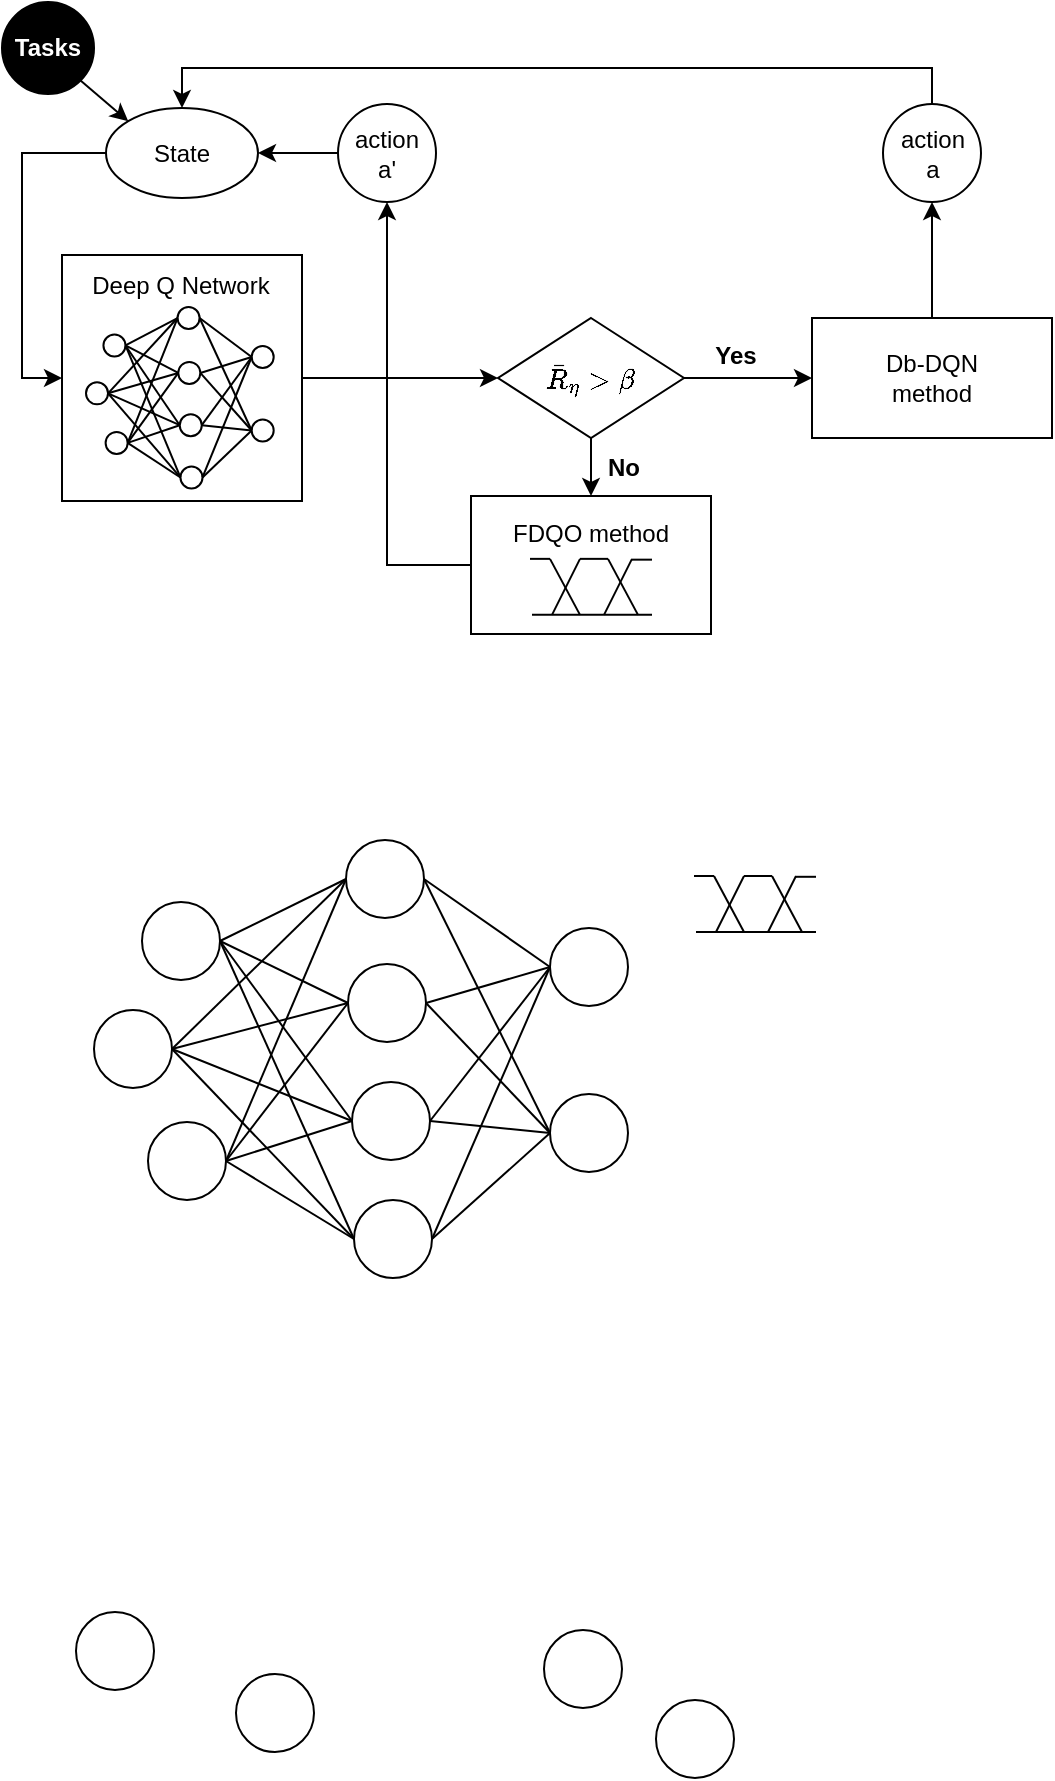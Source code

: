 <mxfile version="16.5.1" type="device"><diagram id="0s6Rx_K3y_5B_K4rI-G-" name="Page-1"><mxGraphModel dx="2040" dy="1036" grid="0" gridSize="10" guides="1" tooltips="1" connect="1" arrows="1" fold="1" page="1" pageScale="1" pageWidth="850" pageHeight="1100" math="1" shadow="0"><root><mxCell id="0"/><mxCell id="1" parent="0"/><mxCell id="oXmII9DBtnkxJrxof5Ps-1" value="" style="ellipse;whiteSpace=wrap;html=1;aspect=fixed;" vertex="1" parent="1"><mxGeometry x="201" y="646" width="39" height="39" as="geometry"/></mxCell><mxCell id="oXmII9DBtnkxJrxof5Ps-2" value="" style="ellipse;whiteSpace=wrap;html=1;aspect=fixed;" vertex="1" parent="1"><mxGeometry x="168" y="1001" width="39" height="39" as="geometry"/></mxCell><mxCell id="oXmII9DBtnkxJrxof5Ps-3" value="" style="ellipse;whiteSpace=wrap;html=1;aspect=fixed;" vertex="1" parent="1"><mxGeometry x="248" y="1032" width="39" height="39" as="geometry"/></mxCell><mxCell id="oXmII9DBtnkxJrxof5Ps-4" value="" style="ellipse;whiteSpace=wrap;html=1;aspect=fixed;" vertex="1" parent="1"><mxGeometry x="303" y="615" width="39" height="39" as="geometry"/></mxCell><mxCell id="oXmII9DBtnkxJrxof5Ps-5" value="" style="ellipse;whiteSpace=wrap;html=1;aspect=fixed;" vertex="1" parent="1"><mxGeometry x="304" y="677" width="39" height="39" as="geometry"/></mxCell><mxCell id="oXmII9DBtnkxJrxof5Ps-6" value="" style="ellipse;whiteSpace=wrap;html=1;aspect=fixed;" vertex="1" parent="1"><mxGeometry x="306" y="736" width="39" height="39" as="geometry"/></mxCell><mxCell id="oXmII9DBtnkxJrxof5Ps-7" value="" style="ellipse;whiteSpace=wrap;html=1;aspect=fixed;" vertex="1" parent="1"><mxGeometry x="458" y="1045" width="39" height="39" as="geometry"/></mxCell><mxCell id="oXmII9DBtnkxJrxof5Ps-8" value="" style="ellipse;whiteSpace=wrap;html=1;aspect=fixed;" vertex="1" parent="1"><mxGeometry x="307" y="795" width="39" height="39" as="geometry"/></mxCell><mxCell id="oXmII9DBtnkxJrxof5Ps-9" value="" style="ellipse;whiteSpace=wrap;html=1;aspect=fixed;" vertex="1" parent="1"><mxGeometry x="402" y="1010" width="39" height="39" as="geometry"/></mxCell><mxCell id="oXmII9DBtnkxJrxof5Ps-12" value="" style="endArrow=none;html=1;rounded=0;exitX=1;exitY=0.5;exitDx=0;exitDy=0;entryX=0;entryY=0.5;entryDx=0;entryDy=0;" edge="1" parent="1" source="oXmII9DBtnkxJrxof5Ps-1" target="oXmII9DBtnkxJrxof5Ps-4"><mxGeometry width="50" height="50" relative="1" as="geometry"><mxPoint x="329" y="733" as="sourcePoint"/><mxPoint x="379" y="683" as="targetPoint"/></mxGeometry></mxCell><mxCell id="oXmII9DBtnkxJrxof5Ps-14" value="" style="endArrow=none;html=1;rounded=0;exitX=1;exitY=0.5;exitDx=0;exitDy=0;entryX=0;entryY=0.5;entryDx=0;entryDy=0;" edge="1" parent="1" source="oXmII9DBtnkxJrxof5Ps-1" target="oXmII9DBtnkxJrxof5Ps-5"><mxGeometry width="50" height="50" relative="1" as="geometry"><mxPoint x="264" y="680.5" as="sourcePoint"/><mxPoint x="313" y="644.5" as="targetPoint"/></mxGeometry></mxCell><mxCell id="oXmII9DBtnkxJrxof5Ps-15" value="" style="endArrow=none;html=1;rounded=0;entryX=0;entryY=0.5;entryDx=0;entryDy=0;exitX=1;exitY=0.5;exitDx=0;exitDy=0;" edge="1" parent="1" source="oXmII9DBtnkxJrxof5Ps-1" target="oXmII9DBtnkxJrxof5Ps-6"><mxGeometry width="50" height="50" relative="1" as="geometry"><mxPoint x="260" y="693" as="sourcePoint"/><mxPoint x="323" y="654.5" as="targetPoint"/></mxGeometry></mxCell><mxCell id="oXmII9DBtnkxJrxof5Ps-16" value="" style="endArrow=none;html=1;rounded=0;exitX=1;exitY=0.5;exitDx=0;exitDy=0;entryX=0;entryY=0.5;entryDx=0;entryDy=0;" edge="1" parent="1" source="oXmII9DBtnkxJrxof5Ps-1" target="oXmII9DBtnkxJrxof5Ps-8"><mxGeometry width="50" height="50" relative="1" as="geometry"><mxPoint x="284" y="700.5" as="sourcePoint"/><mxPoint x="333" y="664.5" as="targetPoint"/></mxGeometry></mxCell><mxCell id="oXmII9DBtnkxJrxof5Ps-17" value="" style="ellipse;whiteSpace=wrap;html=1;aspect=fixed;" vertex="1" parent="1"><mxGeometry x="177" y="700" width="39" height="39" as="geometry"/></mxCell><mxCell id="oXmII9DBtnkxJrxof5Ps-18" value="" style="endArrow=none;html=1;rounded=0;exitX=1;exitY=0.5;exitDx=0;exitDy=0;entryX=0;entryY=0.5;entryDx=0;entryDy=0;" edge="1" parent="1" source="oXmII9DBtnkxJrxof5Ps-17" target="oXmII9DBtnkxJrxof5Ps-4"><mxGeometry width="50" height="50" relative="1" as="geometry"><mxPoint x="307" y="799.5" as="sourcePoint"/><mxPoint x="281.0" y="701" as="targetPoint"/></mxGeometry></mxCell><mxCell id="oXmII9DBtnkxJrxof5Ps-19" value="" style="endArrow=none;html=1;rounded=0;exitX=1;exitY=0.5;exitDx=0;exitDy=0;entryX=0;entryY=0.5;entryDx=0;entryDy=0;" edge="1" parent="1" source="oXmII9DBtnkxJrxof5Ps-17" target="oXmII9DBtnkxJrxof5Ps-5"><mxGeometry width="50" height="50" relative="1" as="geometry"><mxPoint x="242" y="747" as="sourcePoint"/><mxPoint x="282.0" y="763" as="targetPoint"/></mxGeometry></mxCell><mxCell id="oXmII9DBtnkxJrxof5Ps-20" value="" style="endArrow=none;html=1;rounded=0;exitX=1;exitY=0.5;exitDx=0;exitDy=0;entryX=0;entryY=0.5;entryDx=0;entryDy=0;" edge="1" parent="1" source="oXmII9DBtnkxJrxof5Ps-17" target="oXmII9DBtnkxJrxof5Ps-6"><mxGeometry width="50" height="50" relative="1" as="geometry"><mxPoint x="238" y="759.5" as="sourcePoint"/><mxPoint x="260" y="809" as="targetPoint"/></mxGeometry></mxCell><mxCell id="oXmII9DBtnkxJrxof5Ps-21" value="" style="endArrow=none;html=1;rounded=0;exitX=1;exitY=0.5;exitDx=0;exitDy=0;entryX=0;entryY=0.5;entryDx=0;entryDy=0;" edge="1" parent="1" source="oXmII9DBtnkxJrxof5Ps-17" target="oXmII9DBtnkxJrxof5Ps-8"><mxGeometry width="50" height="50" relative="1" as="geometry"><mxPoint x="262" y="767" as="sourcePoint"/><mxPoint x="285.0" y="881.0" as="targetPoint"/></mxGeometry></mxCell><mxCell id="oXmII9DBtnkxJrxof5Ps-22" value="" style="ellipse;whiteSpace=wrap;html=1;aspect=fixed;" vertex="1" parent="1"><mxGeometry x="204" y="756" width="39" height="39" as="geometry"/></mxCell><mxCell id="oXmII9DBtnkxJrxof5Ps-23" value="" style="endArrow=none;html=1;rounded=0;exitX=1;exitY=0.5;exitDx=0;exitDy=0;entryX=0;entryY=0.5;entryDx=0;entryDy=0;" edge="1" parent="1" source="oXmII9DBtnkxJrxof5Ps-22" target="oXmII9DBtnkxJrxof5Ps-4"><mxGeometry width="50" height="50" relative="1" as="geometry"><mxPoint x="322" y="863.5" as="sourcePoint"/><mxPoint x="296.0" y="765" as="targetPoint"/></mxGeometry></mxCell><mxCell id="oXmII9DBtnkxJrxof5Ps-24" value="" style="endArrow=none;html=1;rounded=0;exitX=1;exitY=0.5;exitDx=0;exitDy=0;entryX=0;entryY=0.5;entryDx=0;entryDy=0;" edge="1" parent="1" source="oXmII9DBtnkxJrxof5Ps-22" target="oXmII9DBtnkxJrxof5Ps-5"><mxGeometry width="50" height="50" relative="1" as="geometry"><mxPoint x="257" y="811" as="sourcePoint"/><mxPoint x="297.0" y="827" as="targetPoint"/></mxGeometry></mxCell><mxCell id="oXmII9DBtnkxJrxof5Ps-25" value="" style="endArrow=none;html=1;rounded=0;entryX=0;entryY=0.5;entryDx=0;entryDy=0;exitX=1;exitY=0.5;exitDx=0;exitDy=0;" edge="1" parent="1" source="oXmII9DBtnkxJrxof5Ps-22" target="oXmII9DBtnkxJrxof5Ps-6"><mxGeometry width="50" height="50" relative="1" as="geometry"><mxPoint x="253" y="823.5" as="sourcePoint"/><mxPoint x="299.0" y="886" as="targetPoint"/></mxGeometry></mxCell><mxCell id="oXmII9DBtnkxJrxof5Ps-26" value="" style="endArrow=none;html=1;rounded=0;exitX=1;exitY=0.5;exitDx=0;exitDy=0;entryX=0;entryY=0.5;entryDx=0;entryDy=0;" edge="1" parent="1" source="oXmII9DBtnkxJrxof5Ps-22" target="oXmII9DBtnkxJrxof5Ps-8"><mxGeometry width="50" height="50" relative="1" as="geometry"><mxPoint x="277" y="831" as="sourcePoint"/><mxPoint x="300.0" y="945.0" as="targetPoint"/></mxGeometry></mxCell><mxCell id="oXmII9DBtnkxJrxof5Ps-28" value="" style="ellipse;whiteSpace=wrap;html=1;aspect=fixed;" vertex="1" parent="1"><mxGeometry x="405" y="659" width="39" height="39" as="geometry"/></mxCell><mxCell id="oXmII9DBtnkxJrxof5Ps-29" value="" style="endArrow=none;html=1;rounded=0;exitX=0;exitY=0.5;exitDx=0;exitDy=0;entryX=1;entryY=0.5;entryDx=0;entryDy=0;" edge="1" parent="1" source="oXmII9DBtnkxJrxof5Ps-28" target="oXmII9DBtnkxJrxof5Ps-5"><mxGeometry width="50" height="50" relative="1" as="geometry"><mxPoint x="512" y="671" as="sourcePoint"/><mxPoint x="486.0" y="657" as="targetPoint"/></mxGeometry></mxCell><mxCell id="oXmII9DBtnkxJrxof5Ps-30" value="" style="endArrow=none;html=1;rounded=0;entryX=0;entryY=0.5;entryDx=0;entryDy=0;exitX=1;exitY=0.5;exitDx=0;exitDy=0;" edge="1" parent="1" source="oXmII9DBtnkxJrxof5Ps-6" target="oXmII9DBtnkxJrxof5Ps-28"><mxGeometry width="50" height="50" relative="1" as="geometry"><mxPoint x="543" y="771" as="sourcePoint"/><mxPoint x="383" y="788" as="targetPoint"/></mxGeometry></mxCell><mxCell id="oXmII9DBtnkxJrxof5Ps-31" value="" style="endArrow=none;html=1;rounded=0;entryX=0;entryY=0.5;entryDx=0;entryDy=0;exitX=1;exitY=0.5;exitDx=0;exitDy=0;" edge="1" parent="1" source="oXmII9DBtnkxJrxof5Ps-4" target="oXmII9DBtnkxJrxof5Ps-28"><mxGeometry width="50" height="50" relative="1" as="geometry"><mxPoint x="418" y="587" as="sourcePoint"/><mxPoint x="489.0" y="778" as="targetPoint"/></mxGeometry></mxCell><mxCell id="oXmII9DBtnkxJrxof5Ps-32" value="" style="endArrow=none;html=1;rounded=0;exitX=0;exitY=0.5;exitDx=0;exitDy=0;entryX=1;entryY=0.5;entryDx=0;entryDy=0;" edge="1" parent="1" source="oXmII9DBtnkxJrxof5Ps-28" target="oXmII9DBtnkxJrxof5Ps-8"><mxGeometry width="50" height="50" relative="1" as="geometry"><mxPoint x="387" y="740" as="sourcePoint"/><mxPoint x="374" y="846" as="targetPoint"/></mxGeometry></mxCell><mxCell id="oXmII9DBtnkxJrxof5Ps-33" value="" style="ellipse;whiteSpace=wrap;html=1;aspect=fixed;" vertex="1" parent="1"><mxGeometry x="405" y="742" width="39" height="39" as="geometry"/></mxCell><mxCell id="oXmII9DBtnkxJrxof5Ps-34" value="" style="endArrow=none;html=1;rounded=0;exitX=0;exitY=0.5;exitDx=0;exitDy=0;entryX=1;entryY=0.5;entryDx=0;entryDy=0;" edge="1" parent="1" source="oXmII9DBtnkxJrxof5Ps-33" target="oXmII9DBtnkxJrxof5Ps-5"><mxGeometry width="50" height="50" relative="1" as="geometry"><mxPoint x="554" y="774.5" as="sourcePoint"/><mxPoint x="375.0" y="700" as="targetPoint"/></mxGeometry></mxCell><mxCell id="oXmII9DBtnkxJrxof5Ps-35" value="" style="endArrow=none;html=1;rounded=0;entryX=0;entryY=0.5;entryDx=0;entryDy=0;exitX=1;exitY=0.5;exitDx=0;exitDy=0;" edge="1" parent="1" target="oXmII9DBtnkxJrxof5Ps-33" source="oXmII9DBtnkxJrxof5Ps-6"><mxGeometry width="50" height="50" relative="1" as="geometry"><mxPoint x="377.0" y="759" as="sourcePoint"/><mxPoint x="425" y="891.5" as="targetPoint"/></mxGeometry></mxCell><mxCell id="oXmII9DBtnkxJrxof5Ps-36" value="" style="endArrow=none;html=1;rounded=0;entryX=0;entryY=0.5;entryDx=0;entryDy=0;exitX=1;exitY=0.5;exitDx=0;exitDy=0;" edge="1" parent="1" target="oXmII9DBtnkxJrxof5Ps-33" source="oXmII9DBtnkxJrxof5Ps-4"><mxGeometry width="50" height="50" relative="1" as="geometry"><mxPoint x="374.0" y="638" as="sourcePoint"/><mxPoint x="531.0" y="881.5" as="targetPoint"/></mxGeometry></mxCell><mxCell id="oXmII9DBtnkxJrxof5Ps-37" value="" style="endArrow=none;html=1;rounded=0;exitX=0;exitY=0.5;exitDx=0;exitDy=0;entryX=1;entryY=0.5;entryDx=0;entryDy=0;" edge="1" parent="1" source="oXmII9DBtnkxJrxof5Ps-33" target="oXmII9DBtnkxJrxof5Ps-8"><mxGeometry width="50" height="50" relative="1" as="geometry"><mxPoint x="429" y="843.5" as="sourcePoint"/><mxPoint x="378.0" y="818.0" as="targetPoint"/></mxGeometry></mxCell><mxCell id="oXmII9DBtnkxJrxof5Ps-124" style="edgeStyle=orthogonalEdgeStyle;rounded=0;orthogonalLoop=1;jettySize=auto;html=1;entryX=0;entryY=0.5;entryDx=0;entryDy=0;fontColor=#000000;" edge="1" parent="1" source="oXmII9DBtnkxJrxof5Ps-40" target="oXmII9DBtnkxJrxof5Ps-57"><mxGeometry relative="1" as="geometry"><Array as="points"><mxPoint x="141" y="271"/><mxPoint x="141" y="384"/></Array></mxGeometry></mxCell><mxCell id="oXmII9DBtnkxJrxof5Ps-40" value="State" style="ellipse;whiteSpace=wrap;html=1;" vertex="1" parent="1"><mxGeometry x="183" y="249" width="76" height="45" as="geometry"/></mxCell><mxCell id="oXmII9DBtnkxJrxof5Ps-125" style="edgeStyle=orthogonalEdgeStyle;rounded=0;orthogonalLoop=1;jettySize=auto;html=1;fontColor=#000000;" edge="1" parent="1" source="oXmII9DBtnkxJrxof5Ps-41" target="oXmII9DBtnkxJrxof5Ps-40"><mxGeometry relative="1" as="geometry"/></mxCell><mxCell id="oXmII9DBtnkxJrxof5Ps-41" value="action&lt;br&gt;a'" style="ellipse;whiteSpace=wrap;html=1;aspect=fixed;" vertex="1" parent="1"><mxGeometry x="299" y="247" width="49" height="49" as="geometry"/></mxCell><mxCell id="oXmII9DBtnkxJrxof5Ps-93" style="edgeStyle=orthogonalEdgeStyle;rounded=0;orthogonalLoop=1;jettySize=auto;html=1;entryX=0;entryY=0.5;entryDx=0;entryDy=0;fontColor=#000000;" edge="1" parent="1" source="oXmII9DBtnkxJrxof5Ps-42" target="oXmII9DBtnkxJrxof5Ps-45"><mxGeometry relative="1" as="geometry"/></mxCell><mxCell id="oXmII9DBtnkxJrxof5Ps-123" style="edgeStyle=orthogonalEdgeStyle;rounded=0;orthogonalLoop=1;jettySize=auto;html=1;fontColor=#000000;entryX=0.5;entryY=0;entryDx=0;entryDy=0;" edge="1" parent="1" source="oXmII9DBtnkxJrxof5Ps-42" target="oXmII9DBtnkxJrxof5Ps-96"><mxGeometry relative="1" as="geometry"><mxPoint x="399" y="417" as="targetPoint"/></mxGeometry></mxCell><mxCell id="oXmII9DBtnkxJrxof5Ps-42" value="$$\bar{R}_{\eta} &amp;gt; \beta$$" style="rhombus;whiteSpace=wrap;html=1;" vertex="1" parent="1"><mxGeometry x="379" y="354" width="93" height="60" as="geometry"/></mxCell><mxCell id="oXmII9DBtnkxJrxof5Ps-44" value="&lt;font color=&quot;#ffffff&quot;&gt;&lt;b&gt;Tasks&lt;/b&gt;&lt;/font&gt;" style="ellipse;whiteSpace=wrap;html=1;aspect=fixed;strokeColor=#000000;fillColor=#000000;" vertex="1" parent="1"><mxGeometry x="131" y="196" width="46" height="46" as="geometry"/></mxCell><mxCell id="oXmII9DBtnkxJrxof5Ps-94" value="" style="edgeStyle=orthogonalEdgeStyle;rounded=0;orthogonalLoop=1;jettySize=auto;html=1;fontColor=#000000;" edge="1" parent="1" source="oXmII9DBtnkxJrxof5Ps-45" target="oXmII9DBtnkxJrxof5Ps-46"><mxGeometry relative="1" as="geometry"/></mxCell><mxCell id="oXmII9DBtnkxJrxof5Ps-45" value="&lt;font color=&quot;#000000&quot;&gt;Db-DQN&lt;br&gt;method&lt;br&gt;&lt;/font&gt;" style="rounded=0;whiteSpace=wrap;html=1;fontColor=#FFFFFF;strokeColor=#000000;fillColor=#FFFFFF;" vertex="1" parent="1"><mxGeometry x="536" y="354" width="120" height="60" as="geometry"/></mxCell><mxCell id="oXmII9DBtnkxJrxof5Ps-95" style="edgeStyle=orthogonalEdgeStyle;rounded=0;orthogonalLoop=1;jettySize=auto;html=1;entryX=0.5;entryY=0;entryDx=0;entryDy=0;fontColor=#000000;" edge="1" parent="1" source="oXmII9DBtnkxJrxof5Ps-46" target="oXmII9DBtnkxJrxof5Ps-40"><mxGeometry relative="1" as="geometry"><Array as="points"><mxPoint x="596" y="229"/><mxPoint x="221" y="229"/></Array></mxGeometry></mxCell><mxCell id="oXmII9DBtnkxJrxof5Ps-46" value="action&lt;br&gt;a" style="ellipse;whiteSpace=wrap;html=1;aspect=fixed;" vertex="1" parent="1"><mxGeometry x="571.5" y="247" width="49" height="49" as="geometry"/></mxCell><mxCell id="oXmII9DBtnkxJrxof5Ps-47" value="" style="endArrow=none;html=1;rounded=0;fontColor=#000000;" edge="1" parent="1"><mxGeometry width="50" height="50" relative="1" as="geometry"><mxPoint x="477" y="633" as="sourcePoint"/><mxPoint x="487" y="633" as="targetPoint"/></mxGeometry></mxCell><mxCell id="oXmII9DBtnkxJrxof5Ps-49" value="" style="endArrow=none;html=1;rounded=0;fontColor=#000000;" edge="1" parent="1"><mxGeometry width="50" height="50" relative="1" as="geometry"><mxPoint x="502" y="633" as="sourcePoint"/><mxPoint x="516" y="633" as="targetPoint"/></mxGeometry></mxCell><mxCell id="oXmII9DBtnkxJrxof5Ps-50" value="" style="endArrow=none;html=1;rounded=0;fontColor=#000000;" edge="1" parent="1"><mxGeometry width="50" height="50" relative="1" as="geometry"><mxPoint x="487" y="633" as="sourcePoint"/><mxPoint x="502" y="661" as="targetPoint"/></mxGeometry></mxCell><mxCell id="oXmII9DBtnkxJrxof5Ps-51" value="" style="endArrow=none;html=1;rounded=0;fontColor=#000000;" edge="1" parent="1"><mxGeometry width="50" height="50" relative="1" as="geometry"><mxPoint x="488" y="661" as="sourcePoint"/><mxPoint x="502" y="633" as="targetPoint"/></mxGeometry></mxCell><mxCell id="oXmII9DBtnkxJrxof5Ps-53" value="" style="endArrow=none;html=1;rounded=0;fontColor=#000000;" edge="1" parent="1"><mxGeometry width="50" height="50" relative="1" as="geometry"><mxPoint x="478" y="661" as="sourcePoint"/><mxPoint x="538" y="661" as="targetPoint"/></mxGeometry></mxCell><mxCell id="oXmII9DBtnkxJrxof5Ps-54" value="" style="endArrow=none;html=1;rounded=0;fontColor=#000000;" edge="1" parent="1"><mxGeometry width="50" height="50" relative="1" as="geometry"><mxPoint x="528" y="633.4" as="sourcePoint"/><mxPoint x="538" y="633.4" as="targetPoint"/></mxGeometry></mxCell><mxCell id="oXmII9DBtnkxJrxof5Ps-55" value="" style="endArrow=none;html=1;rounded=0;fontColor=#000000;" edge="1" parent="1"><mxGeometry width="50" height="50" relative="1" as="geometry"><mxPoint x="516" y="633" as="sourcePoint"/><mxPoint x="531" y="661.0" as="targetPoint"/></mxGeometry></mxCell><mxCell id="oXmII9DBtnkxJrxof5Ps-56" value="" style="endArrow=none;html=1;rounded=0;fontColor=#000000;" edge="1" parent="1"><mxGeometry width="50" height="50" relative="1" as="geometry"><mxPoint x="514" y="661.0" as="sourcePoint"/><mxPoint x="528" y="633" as="targetPoint"/></mxGeometry></mxCell><mxCell id="oXmII9DBtnkxJrxof5Ps-92" style="edgeStyle=orthogonalEdgeStyle;rounded=0;orthogonalLoop=1;jettySize=auto;html=1;entryX=0;entryY=0.5;entryDx=0;entryDy=0;fontColor=#000000;" edge="1" parent="1" source="oXmII9DBtnkxJrxof5Ps-57" target="oXmII9DBtnkxJrxof5Ps-42"><mxGeometry relative="1" as="geometry"/></mxCell><mxCell id="oXmII9DBtnkxJrxof5Ps-57" value="" style="rounded=0;whiteSpace=wrap;html=1;fontColor=#000000;strokeColor=#000000;fillColor=#FFFFFF;" vertex="1" parent="1"><mxGeometry x="161" y="322.5" width="120" height="123" as="geometry"/></mxCell><mxCell id="oXmII9DBtnkxJrxof5Ps-58" value="Deep Q Network" style="text;html=1;strokeColor=none;fillColor=none;align=center;verticalAlign=middle;whiteSpace=wrap;rounded=0;fontColor=#000000;" vertex="1" parent="1"><mxGeometry x="171" y="322.5" width="99" height="30" as="geometry"/></mxCell><mxCell id="oXmII9DBtnkxJrxof5Ps-88" value="" style="group" vertex="1" connectable="0" parent="1"><mxGeometry x="173" y="348.5" width="97" height="97" as="geometry"/></mxCell><mxCell id="oXmII9DBtnkxJrxof5Ps-59" value="" style="ellipse;whiteSpace=wrap;html=1;aspect=fixed;" vertex="1" parent="oXmII9DBtnkxJrxof5Ps-88"><mxGeometry x="8.719" y="13.731" width="11.019" height="11.019" as="geometry"/></mxCell><mxCell id="oXmII9DBtnkxJrxof5Ps-60" value="" style="ellipse;whiteSpace=wrap;html=1;aspect=fixed;" vertex="1" parent="oXmII9DBtnkxJrxof5Ps-88"><mxGeometry x="45.775" width="11.019" height="11.019" as="geometry"/></mxCell><mxCell id="oXmII9DBtnkxJrxof5Ps-61" value="" style="ellipse;whiteSpace=wrap;html=1;aspect=fixed;" vertex="1" parent="oXmII9DBtnkxJrxof5Ps-88"><mxGeometry x="46.139" y="27.461" width="11.019" height="11.019" as="geometry"/></mxCell><mxCell id="oXmII9DBtnkxJrxof5Ps-62" value="" style="ellipse;whiteSpace=wrap;html=1;aspect=fixed;" vertex="1" parent="oXmII9DBtnkxJrxof5Ps-88"><mxGeometry x="46.865" y="53.594" width="11.019" height="11.019" as="geometry"/></mxCell><mxCell id="oXmII9DBtnkxJrxof5Ps-63" value="" style="ellipse;whiteSpace=wrap;html=1;aspect=fixed;" vertex="1" parent="oXmII9DBtnkxJrxof5Ps-88"><mxGeometry x="47.228" y="79.726" width="11.019" height="11.019" as="geometry"/></mxCell><mxCell id="oXmII9DBtnkxJrxof5Ps-64" value="" style="endArrow=none;html=1;rounded=0;exitX=1;exitY=0.5;exitDx=0;exitDy=0;entryX=0;entryY=0.5;entryDx=0;entryDy=0;" edge="1" parent="oXmII9DBtnkxJrxof5Ps-88" source="oXmII9DBtnkxJrxof5Ps-59" target="oXmII9DBtnkxJrxof5Ps-60"><mxGeometry width="50" height="50" relative="1" as="geometry"><mxPoint x="55.221" y="52.265" as="sourcePoint"/><mxPoint x="73.386" y="30.119" as="targetPoint"/></mxGeometry></mxCell><mxCell id="oXmII9DBtnkxJrxof5Ps-65" value="" style="endArrow=none;html=1;rounded=0;exitX=1;exitY=0.5;exitDx=0;exitDy=0;entryX=0;entryY=0.5;entryDx=0;entryDy=0;" edge="1" parent="oXmII9DBtnkxJrxof5Ps-88" source="oXmII9DBtnkxJrxof5Ps-59" target="oXmII9DBtnkxJrxof5Ps-61"><mxGeometry width="50" height="50" relative="1" as="geometry"><mxPoint x="31.607" y="29.011" as="sourcePoint"/><mxPoint x="49.408" y="13.066" as="targetPoint"/></mxGeometry></mxCell><mxCell id="oXmII9DBtnkxJrxof5Ps-66" value="" style="endArrow=none;html=1;rounded=0;entryX=0;entryY=0.5;entryDx=0;entryDy=0;exitX=1;exitY=0.5;exitDx=0;exitDy=0;" edge="1" parent="oXmII9DBtnkxJrxof5Ps-88" source="oXmII9DBtnkxJrxof5Ps-59" target="oXmII9DBtnkxJrxof5Ps-62"><mxGeometry width="50" height="50" relative="1" as="geometry"><mxPoint x="30.154" y="34.548" as="sourcePoint"/><mxPoint x="53.041" y="17.495" as="targetPoint"/></mxGeometry></mxCell><mxCell id="oXmII9DBtnkxJrxof5Ps-67" value="" style="endArrow=none;html=1;rounded=0;exitX=1;exitY=0.5;exitDx=0;exitDy=0;entryX=0;entryY=0.5;entryDx=0;entryDy=0;" edge="1" parent="oXmII9DBtnkxJrxof5Ps-88" source="oXmII9DBtnkxJrxof5Ps-59" target="oXmII9DBtnkxJrxof5Ps-63"><mxGeometry width="50" height="50" relative="1" as="geometry"><mxPoint x="38.873" y="37.87" as="sourcePoint"/><mxPoint x="56.674" y="21.925" as="targetPoint"/></mxGeometry></mxCell><mxCell id="oXmII9DBtnkxJrxof5Ps-68" value="" style="ellipse;whiteSpace=wrap;html=1;aspect=fixed;" vertex="1" parent="oXmII9DBtnkxJrxof5Ps-88"><mxGeometry y="37.648" width="11.019" height="11.019" as="geometry"/></mxCell><mxCell id="oXmII9DBtnkxJrxof5Ps-69" value="" style="endArrow=none;html=1;rounded=0;exitX=1;exitY=0.5;exitDx=0;exitDy=0;entryX=0;entryY=0.5;entryDx=0;entryDy=0;" edge="1" parent="oXmII9DBtnkxJrxof5Ps-88" source="oXmII9DBtnkxJrxof5Ps-68" target="oXmII9DBtnkxJrxof5Ps-60"><mxGeometry width="50" height="50" relative="1" as="geometry"><mxPoint x="47.228" y="81.719" as="sourcePoint"/><mxPoint x="37.783" y="38.091" as="targetPoint"/></mxGeometry></mxCell><mxCell id="oXmII9DBtnkxJrxof5Ps-70" value="" style="endArrow=none;html=1;rounded=0;exitX=1;exitY=0.5;exitDx=0;exitDy=0;entryX=0;entryY=0.5;entryDx=0;entryDy=0;" edge="1" parent="oXmII9DBtnkxJrxof5Ps-88" source="oXmII9DBtnkxJrxof5Ps-68" target="oXmII9DBtnkxJrxof5Ps-61"><mxGeometry width="50" height="50" relative="1" as="geometry"><mxPoint x="23.614" y="58.466" as="sourcePoint"/><mxPoint x="38.146" y="65.553" as="targetPoint"/></mxGeometry></mxCell><mxCell id="oXmII9DBtnkxJrxof5Ps-71" value="" style="endArrow=none;html=1;rounded=0;exitX=1;exitY=0.5;exitDx=0;exitDy=0;entryX=0;entryY=0.5;entryDx=0;entryDy=0;" edge="1" parent="oXmII9DBtnkxJrxof5Ps-88" source="oXmII9DBtnkxJrxof5Ps-68" target="oXmII9DBtnkxJrxof5Ps-62"><mxGeometry width="50" height="50" relative="1" as="geometry"><mxPoint x="22.161" y="64.002" as="sourcePoint"/><mxPoint x="30.154" y="85.927" as="targetPoint"/></mxGeometry></mxCell><mxCell id="oXmII9DBtnkxJrxof5Ps-72" value="" style="endArrow=none;html=1;rounded=0;exitX=1;exitY=0.5;exitDx=0;exitDy=0;entryX=0;entryY=0.5;entryDx=0;entryDy=0;" edge="1" parent="oXmII9DBtnkxJrxof5Ps-88" source="oXmII9DBtnkxJrxof5Ps-68" target="oXmII9DBtnkxJrxof5Ps-63"><mxGeometry width="50" height="50" relative="1" as="geometry"><mxPoint x="30.88" y="67.324" as="sourcePoint"/><mxPoint x="39.236" y="117.817" as="targetPoint"/></mxGeometry></mxCell><mxCell id="oXmII9DBtnkxJrxof5Ps-73" value="" style="ellipse;whiteSpace=wrap;html=1;aspect=fixed;" vertex="1" parent="oXmII9DBtnkxJrxof5Ps-88"><mxGeometry x="9.809" y="62.452" width="11.019" height="11.019" as="geometry"/></mxCell><mxCell id="oXmII9DBtnkxJrxof5Ps-74" value="" style="endArrow=none;html=1;rounded=0;exitX=1;exitY=0.5;exitDx=0;exitDy=0;entryX=0;entryY=0.5;entryDx=0;entryDy=0;" edge="1" parent="oXmII9DBtnkxJrxof5Ps-88" source="oXmII9DBtnkxJrxof5Ps-73" target="oXmII9DBtnkxJrxof5Ps-60"><mxGeometry width="50" height="50" relative="1" as="geometry"><mxPoint x="52.678" y="110.066" as="sourcePoint"/><mxPoint x="43.232" y="66.438" as="targetPoint"/></mxGeometry></mxCell><mxCell id="oXmII9DBtnkxJrxof5Ps-75" value="" style="endArrow=none;html=1;rounded=0;exitX=1;exitY=0.5;exitDx=0;exitDy=0;entryX=0;entryY=0.5;entryDx=0;entryDy=0;" edge="1" parent="oXmII9DBtnkxJrxof5Ps-88" source="oXmII9DBtnkxJrxof5Ps-73" target="oXmII9DBtnkxJrxof5Ps-61"><mxGeometry width="50" height="50" relative="1" as="geometry"><mxPoint x="29.064" y="86.813" as="sourcePoint"/><mxPoint x="43.596" y="93.9" as="targetPoint"/></mxGeometry></mxCell><mxCell id="oXmII9DBtnkxJrxof5Ps-76" value="" style="endArrow=none;html=1;rounded=0;entryX=0;entryY=0.5;entryDx=0;entryDy=0;exitX=1;exitY=0.5;exitDx=0;exitDy=0;" edge="1" parent="oXmII9DBtnkxJrxof5Ps-88" source="oXmII9DBtnkxJrxof5Ps-73" target="oXmII9DBtnkxJrxof5Ps-62"><mxGeometry width="50" height="50" relative="1" as="geometry"><mxPoint x="27.61" y="92.349" as="sourcePoint"/><mxPoint x="44.322" y="120.032" as="targetPoint"/></mxGeometry></mxCell><mxCell id="oXmII9DBtnkxJrxof5Ps-77" value="" style="endArrow=none;html=1;rounded=0;exitX=1;exitY=0.5;exitDx=0;exitDy=0;entryX=0;entryY=0.5;entryDx=0;entryDy=0;" edge="1" parent="oXmII9DBtnkxJrxof5Ps-88" source="oXmII9DBtnkxJrxof5Ps-73" target="oXmII9DBtnkxJrxof5Ps-63"><mxGeometry width="50" height="50" relative="1" as="geometry"><mxPoint x="36.33" y="95.671" as="sourcePoint"/><mxPoint x="44.685" y="146.164" as="targetPoint"/></mxGeometry></mxCell><mxCell id="oXmII9DBtnkxJrxof5Ps-78" value="" style="ellipse;whiteSpace=wrap;html=1;aspect=fixed;" vertex="1" parent="oXmII9DBtnkxJrxof5Ps-88"><mxGeometry x="82.831" y="19.489" width="11.019" height="11.019" as="geometry"/></mxCell><mxCell id="oXmII9DBtnkxJrxof5Ps-79" value="" style="endArrow=none;html=1;rounded=0;exitX=0;exitY=0.5;exitDx=0;exitDy=0;entryX=1;entryY=0.5;entryDx=0;entryDy=0;" edge="1" parent="oXmII9DBtnkxJrxof5Ps-88" source="oXmII9DBtnkxJrxof5Ps-78" target="oXmII9DBtnkxJrxof5Ps-61"><mxGeometry width="50" height="50" relative="1" as="geometry"><mxPoint x="121.704" y="24.804" as="sourcePoint"/><mxPoint x="112.258" y="18.603" as="targetPoint"/></mxGeometry></mxCell><mxCell id="oXmII9DBtnkxJrxof5Ps-80" value="" style="endArrow=none;html=1;rounded=0;entryX=0;entryY=0.5;entryDx=0;entryDy=0;exitX=1;exitY=0.5;exitDx=0;exitDy=0;" edge="1" parent="oXmII9DBtnkxJrxof5Ps-88" source="oXmII9DBtnkxJrxof5Ps-62" target="oXmII9DBtnkxJrxof5Ps-78"><mxGeometry width="50" height="50" relative="1" as="geometry"><mxPoint x="132.966" y="69.096" as="sourcePoint"/><mxPoint x="74.839" y="76.626" as="targetPoint"/></mxGeometry></mxCell><mxCell id="oXmII9DBtnkxJrxof5Ps-81" value="" style="endArrow=none;html=1;rounded=0;entryX=0;entryY=0.5;entryDx=0;entryDy=0;exitX=1;exitY=0.5;exitDx=0;exitDy=0;" edge="1" parent="oXmII9DBtnkxJrxof5Ps-88" source="oXmII9DBtnkxJrxof5Ps-60" target="oXmII9DBtnkxJrxof5Ps-78"><mxGeometry width="50" height="50" relative="1" as="geometry"><mxPoint x="87.554" y="-12.402" as="sourcePoint"/><mxPoint x="113.348" y="72.196" as="targetPoint"/></mxGeometry></mxCell><mxCell id="oXmII9DBtnkxJrxof5Ps-82" value="" style="endArrow=none;html=1;rounded=0;exitX=0;exitY=0.5;exitDx=0;exitDy=0;entryX=1;entryY=0.5;entryDx=0;entryDy=0;" edge="1" parent="oXmII9DBtnkxJrxof5Ps-88" source="oXmII9DBtnkxJrxof5Ps-78" target="oXmII9DBtnkxJrxof5Ps-63"><mxGeometry width="50" height="50" relative="1" as="geometry"><mxPoint x="76.292" y="55.365" as="sourcePoint"/><mxPoint x="71.569" y="102.315" as="targetPoint"/></mxGeometry></mxCell><mxCell id="oXmII9DBtnkxJrxof5Ps-83" value="" style="ellipse;whiteSpace=wrap;html=1;aspect=fixed;" vertex="1" parent="oXmII9DBtnkxJrxof5Ps-88"><mxGeometry x="82.831" y="56.251" width="11.019" height="11.019" as="geometry"/></mxCell><mxCell id="oXmII9DBtnkxJrxof5Ps-84" value="" style="endArrow=none;html=1;rounded=0;exitX=0;exitY=0.5;exitDx=0;exitDy=0;entryX=1;entryY=0.5;entryDx=0;entryDy=0;" edge="1" parent="oXmII9DBtnkxJrxof5Ps-88" source="oXmII9DBtnkxJrxof5Ps-83" target="oXmII9DBtnkxJrxof5Ps-61"><mxGeometry width="50" height="50" relative="1" as="geometry"><mxPoint x="136.963" y="70.646" as="sourcePoint"/><mxPoint x="71.933" y="37.648" as="targetPoint"/></mxGeometry></mxCell><mxCell id="oXmII9DBtnkxJrxof5Ps-85" value="" style="endArrow=none;html=1;rounded=0;entryX=0;entryY=0.5;entryDx=0;entryDy=0;exitX=1;exitY=0.5;exitDx=0;exitDy=0;" edge="1" parent="oXmII9DBtnkxJrxof5Ps-88" source="oXmII9DBtnkxJrxof5Ps-62" target="oXmII9DBtnkxJrxof5Ps-83"><mxGeometry width="50" height="50" relative="1" as="geometry"><mxPoint x="72.659" y="63.781" as="sourcePoint"/><mxPoint x="90.097" y="122.468" as="targetPoint"/></mxGeometry></mxCell><mxCell id="oXmII9DBtnkxJrxof5Ps-86" value="" style="endArrow=none;html=1;rounded=0;entryX=0;entryY=0.5;entryDx=0;entryDy=0;exitX=1;exitY=0.5;exitDx=0;exitDy=0;" edge="1" parent="oXmII9DBtnkxJrxof5Ps-88" source="oXmII9DBtnkxJrxof5Ps-60" target="oXmII9DBtnkxJrxof5Ps-83"><mxGeometry width="50" height="50" relative="1" as="geometry"><mxPoint x="71.569" y="10.187" as="sourcePoint"/><mxPoint x="128.607" y="118.039" as="targetPoint"/></mxGeometry></mxCell><mxCell id="oXmII9DBtnkxJrxof5Ps-87" value="" style="endArrow=none;html=1;rounded=0;exitX=0;exitY=0.5;exitDx=0;exitDy=0;entryX=1;entryY=0.5;entryDx=0;entryDy=0;" edge="1" parent="oXmII9DBtnkxJrxof5Ps-88" source="oXmII9DBtnkxJrxof5Ps-83" target="oXmII9DBtnkxJrxof5Ps-63"><mxGeometry width="50" height="50" relative="1" as="geometry"><mxPoint x="91.551" y="101.208" as="sourcePoint"/><mxPoint x="73.022" y="89.913" as="targetPoint"/></mxGeometry></mxCell><mxCell id="oXmII9DBtnkxJrxof5Ps-122" style="edgeStyle=orthogonalEdgeStyle;rounded=0;orthogonalLoop=1;jettySize=auto;html=1;entryX=0.5;entryY=1;entryDx=0;entryDy=0;fontColor=#000000;" edge="1" parent="1" source="oXmII9DBtnkxJrxof5Ps-96" target="oXmII9DBtnkxJrxof5Ps-41"><mxGeometry relative="1" as="geometry"/></mxCell><mxCell id="oXmII9DBtnkxJrxof5Ps-96" value="" style="rounded=0;whiteSpace=wrap;html=1;fontColor=#000000;strokeColor=#000000;fillColor=#FFFFFF;" vertex="1" parent="1"><mxGeometry x="365.5" y="443" width="120" height="69" as="geometry"/></mxCell><mxCell id="oXmII9DBtnkxJrxof5Ps-97" value="FDQO method" style="text;html=1;strokeColor=none;fillColor=none;align=center;verticalAlign=middle;whiteSpace=wrap;rounded=0;fontColor=#000000;" vertex="1" parent="1"><mxGeometry x="376" y="446.5" width="99" height="30" as="geometry"/></mxCell><mxCell id="oXmII9DBtnkxJrxof5Ps-114" value="" style="endArrow=none;html=1;rounded=0;fontColor=#000000;" edge="1" parent="1"><mxGeometry width="50" height="50" relative="1" as="geometry"><mxPoint x="395" y="474.43" as="sourcePoint"/><mxPoint x="405" y="474.43" as="targetPoint"/></mxGeometry></mxCell><mxCell id="oXmII9DBtnkxJrxof5Ps-115" value="" style="endArrow=none;html=1;rounded=0;fontColor=#000000;" edge="1" parent="1"><mxGeometry width="50" height="50" relative="1" as="geometry"><mxPoint x="420" y="474.43" as="sourcePoint"/><mxPoint x="434" y="474.43" as="targetPoint"/></mxGeometry></mxCell><mxCell id="oXmII9DBtnkxJrxof5Ps-116" value="" style="endArrow=none;html=1;rounded=0;fontColor=#000000;" edge="1" parent="1"><mxGeometry width="50" height="50" relative="1" as="geometry"><mxPoint x="405" y="474.43" as="sourcePoint"/><mxPoint x="420" y="502.43" as="targetPoint"/></mxGeometry></mxCell><mxCell id="oXmII9DBtnkxJrxof5Ps-117" value="" style="endArrow=none;html=1;rounded=0;fontColor=#000000;" edge="1" parent="1"><mxGeometry width="50" height="50" relative="1" as="geometry"><mxPoint x="406" y="502.43" as="sourcePoint"/><mxPoint x="420" y="474.43" as="targetPoint"/></mxGeometry></mxCell><mxCell id="oXmII9DBtnkxJrxof5Ps-118" value="" style="endArrow=none;html=1;rounded=0;fontColor=#000000;" edge="1" parent="1"><mxGeometry width="50" height="50" relative="1" as="geometry"><mxPoint x="396" y="502.43" as="sourcePoint"/><mxPoint x="456" y="502.43" as="targetPoint"/></mxGeometry></mxCell><mxCell id="oXmII9DBtnkxJrxof5Ps-119" value="" style="endArrow=none;html=1;rounded=0;fontColor=#000000;" edge="1" parent="1"><mxGeometry width="50" height="50" relative="1" as="geometry"><mxPoint x="446" y="474.83" as="sourcePoint"/><mxPoint x="456" y="474.83" as="targetPoint"/></mxGeometry></mxCell><mxCell id="oXmII9DBtnkxJrxof5Ps-120" value="" style="endArrow=none;html=1;rounded=0;fontColor=#000000;" edge="1" parent="1"><mxGeometry width="50" height="50" relative="1" as="geometry"><mxPoint x="434" y="474.43" as="sourcePoint"/><mxPoint x="449" y="502.43" as="targetPoint"/></mxGeometry></mxCell><mxCell id="oXmII9DBtnkxJrxof5Ps-121" value="" style="endArrow=none;html=1;rounded=0;fontColor=#000000;" edge="1" parent="1"><mxGeometry width="50" height="50" relative="1" as="geometry"><mxPoint x="432" y="502.43" as="sourcePoint"/><mxPoint x="446" y="474.43" as="targetPoint"/></mxGeometry></mxCell><mxCell id="oXmII9DBtnkxJrxof5Ps-127" value="" style="endArrow=classic;html=1;rounded=0;fontColor=#000000;exitX=1;exitY=1;exitDx=0;exitDy=0;entryX=0;entryY=0;entryDx=0;entryDy=0;" edge="1" parent="1" source="oXmII9DBtnkxJrxof5Ps-44" target="oXmII9DBtnkxJrxof5Ps-40"><mxGeometry width="50" height="50" relative="1" as="geometry"><mxPoint x="466" y="524" as="sourcePoint"/><mxPoint x="516" y="474" as="targetPoint"/></mxGeometry></mxCell><mxCell id="oXmII9DBtnkxJrxof5Ps-128" value="&lt;b&gt;Yes&lt;/b&gt;" style="text;html=1;strokeColor=none;fillColor=none;align=center;verticalAlign=middle;whiteSpace=wrap;rounded=0;fontColor=#000000;" vertex="1" parent="1"><mxGeometry x="468" y="358" width="60" height="30" as="geometry"/></mxCell><mxCell id="oXmII9DBtnkxJrxof5Ps-129" value="&lt;b&gt;No&lt;/b&gt;" style="text;html=1;strokeColor=none;fillColor=none;align=center;verticalAlign=middle;whiteSpace=wrap;rounded=0;fontColor=#000000;" vertex="1" parent="1"><mxGeometry x="412" y="414" width="60" height="30" as="geometry"/></mxCell></root></mxGraphModel></diagram></mxfile>